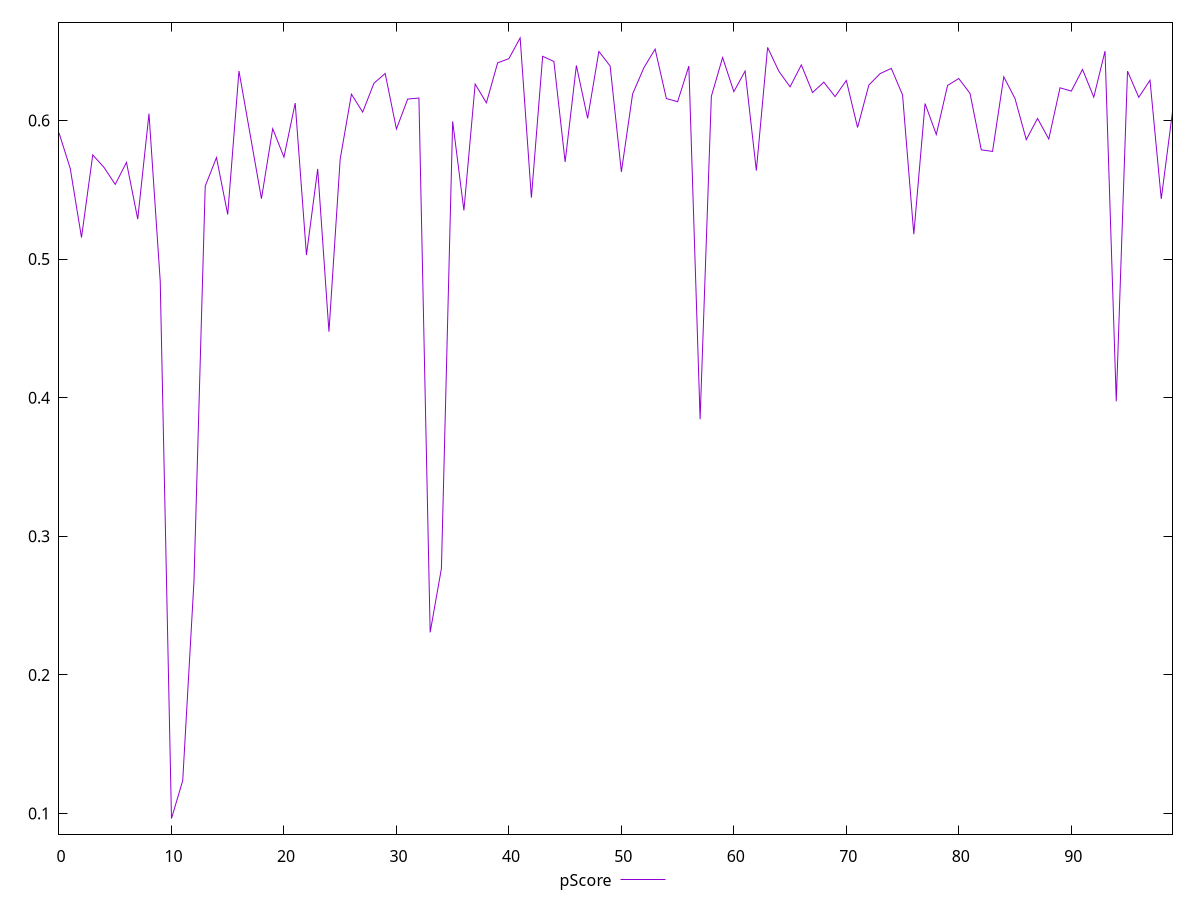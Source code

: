 reset

$pScore <<EOF
0 0.5910656963320615
1 0.5653306920284571
2 0.5155498325076966
3 0.5751283089167327
4 0.5661329355294384
5 0.5538781070640566
6 0.5697565056868497
7 0.5288304364079337
8 0.6048810294453438
9 0.48400372306789935
10 0.0963683879465701
11 0.12373060263196861
12 0.26742831358465485
13 0.5525490407055784
14 0.5732454421253739
15 0.5321445389552969
16 0.6356800612385833
17 0.5896659517168237
18 0.5435339329115576
19 0.5940486326599475
20 0.5735460681502058
21 0.6125429273352532
22 0.5029178848140741
23 0.5650347306254302
24 0.4475815708912281
25 0.5720931151095325
26 0.6189454288969254
27 0.6060122301377534
28 0.6268498106762718
29 0.6338622188391714
30 0.5938475238603166
31 0.6154267622387548
32 0.6161749134945009
33 0.23069030704438814
34 0.27674207973185694
35 0.599326255633347
36 0.5350571347824817
37 0.6262105785931436
38 0.6127241591139448
39 0.6415829110498064
40 0.6445850503468831
41 0.6595516306894946
42 0.544304643590667
43 0.6462768349232417
44 0.6425625125773307
45 0.5700537642556249
46 0.6396648878249266
47 0.6015126948029357
48 0.6497917979759853
49 0.6392935284436045
50 0.5628995074622485
51 0.6191181659696989
52 0.6380180112610577
53 0.65150940764796
54 0.6157915885305578
55 0.6135353686586498
56 0.6392621608957366
57 0.3844143086502315
58 0.6174519292066629
59 0.6453746788024588
60 0.6207449576132393
61 0.6356512876468756
62 0.5638725946511828
63 0.6526986111978221
64 0.6355116569676975
65 0.6242665055923005
66 0.6400821088933404
67 0.6201063005121568
68 0.6276358976930398
69 0.6172157097108192
70 0.6288523490304976
71 0.5949168865023229
72 0.6254705685191256
73 0.6337802058890769
74 0.6375630826735674
75 0.6184097240299479
76 0.5179005288369258
77 0.6121821975453582
78 0.5898507972061107
79 0.625236590985627
80 0.6302485070994018
81 0.6194720818972672
82 0.5788081266397191
83 0.5776566672012268
84 0.6315029856057386
85 0.6157271521146418
86 0.5861443124061871
87 0.601467937570642
88 0.5865867376426117
89 0.6235617859984167
90 0.6211386796179322
91 0.6368084792547744
92 0.6168187377320407
93 0.6500064347997936
94 0.39735545527060634
95 0.6355632768722191
96 0.6167073686494364
97 0.6289864357166087
98 0.5433993795850864
99 0.6062093041501624
EOF

set key outside below
set xrange [0:99]
set yrange [0.0851047230917116:0.6708152955443532]
set trange [0.0851047230917116:0.6708152955443532]
set terminal svg size 640, 500 enhanced background rgb 'white'
set output "reprap/mainthread-work-breakdown/samples/pages+cached/pScore/values.svg"

plot $pScore title "pScore" with line

reset
